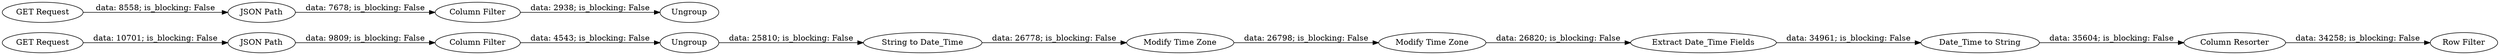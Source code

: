 digraph {
	"5986944764991792735_8" [label="Column Filter"]
	"5986944764991792735_9" [label="Modify Time Zone"]
	"5986944764991792735_10" [label="String to Date_Time"]
	"5986944764991792735_11" [label="Modify Time Zone"]
	"5986944764991792735_4" [label="GET Request"]
	"5986944764991792735_7" [label="Column Filter"]
	"5986944764991792735_13" [label="Row Filter"]
	"5986944764991792735_3" [label=Ungroup]
	"5986944764991792735_1" [label="GET Request"]
	"5986944764991792735_12" [label="Extract Date_Time Fields"]
	"5986944764991792735_22" [label="Column Resorter"]
	"5986944764991792735_5" [label="JSON Path"]
	"5986944764991792735_2" [label="JSON Path"]
	"5986944764991792735_17" [label="Date_Time to String"]
	"5986944764991792735_6" [label=Ungroup]
	"5986944764991792735_12" -> "5986944764991792735_17" [label="data: 34961; is_blocking: False"]
	"5986944764991792735_10" -> "5986944764991792735_9" [label="data: 26778; is_blocking: False"]
	"5986944764991792735_9" -> "5986944764991792735_11" [label="data: 26798; is_blocking: False"]
	"5986944764991792735_3" -> "5986944764991792735_10" [label="data: 25810; is_blocking: False"]
	"5986944764991792735_22" -> "5986944764991792735_13" [label="data: 34258; is_blocking: False"]
	"5986944764991792735_5" -> "5986944764991792735_7" [label="data: 7678; is_blocking: False"]
	"5986944764991792735_7" -> "5986944764991792735_6" [label="data: 2938; is_blocking: False"]
	"5986944764991792735_17" -> "5986944764991792735_22" [label="data: 35604; is_blocking: False"]
	"5986944764991792735_2" -> "5986944764991792735_8" [label="data: 9809; is_blocking: False"]
	"5986944764991792735_1" -> "5986944764991792735_2" [label="data: 10701; is_blocking: False"]
	"5986944764991792735_8" -> "5986944764991792735_3" [label="data: 4543; is_blocking: False"]
	"5986944764991792735_4" -> "5986944764991792735_5" [label="data: 8558; is_blocking: False"]
	"5986944764991792735_11" -> "5986944764991792735_12" [label="data: 26820; is_blocking: False"]
	rankdir=LR
}
